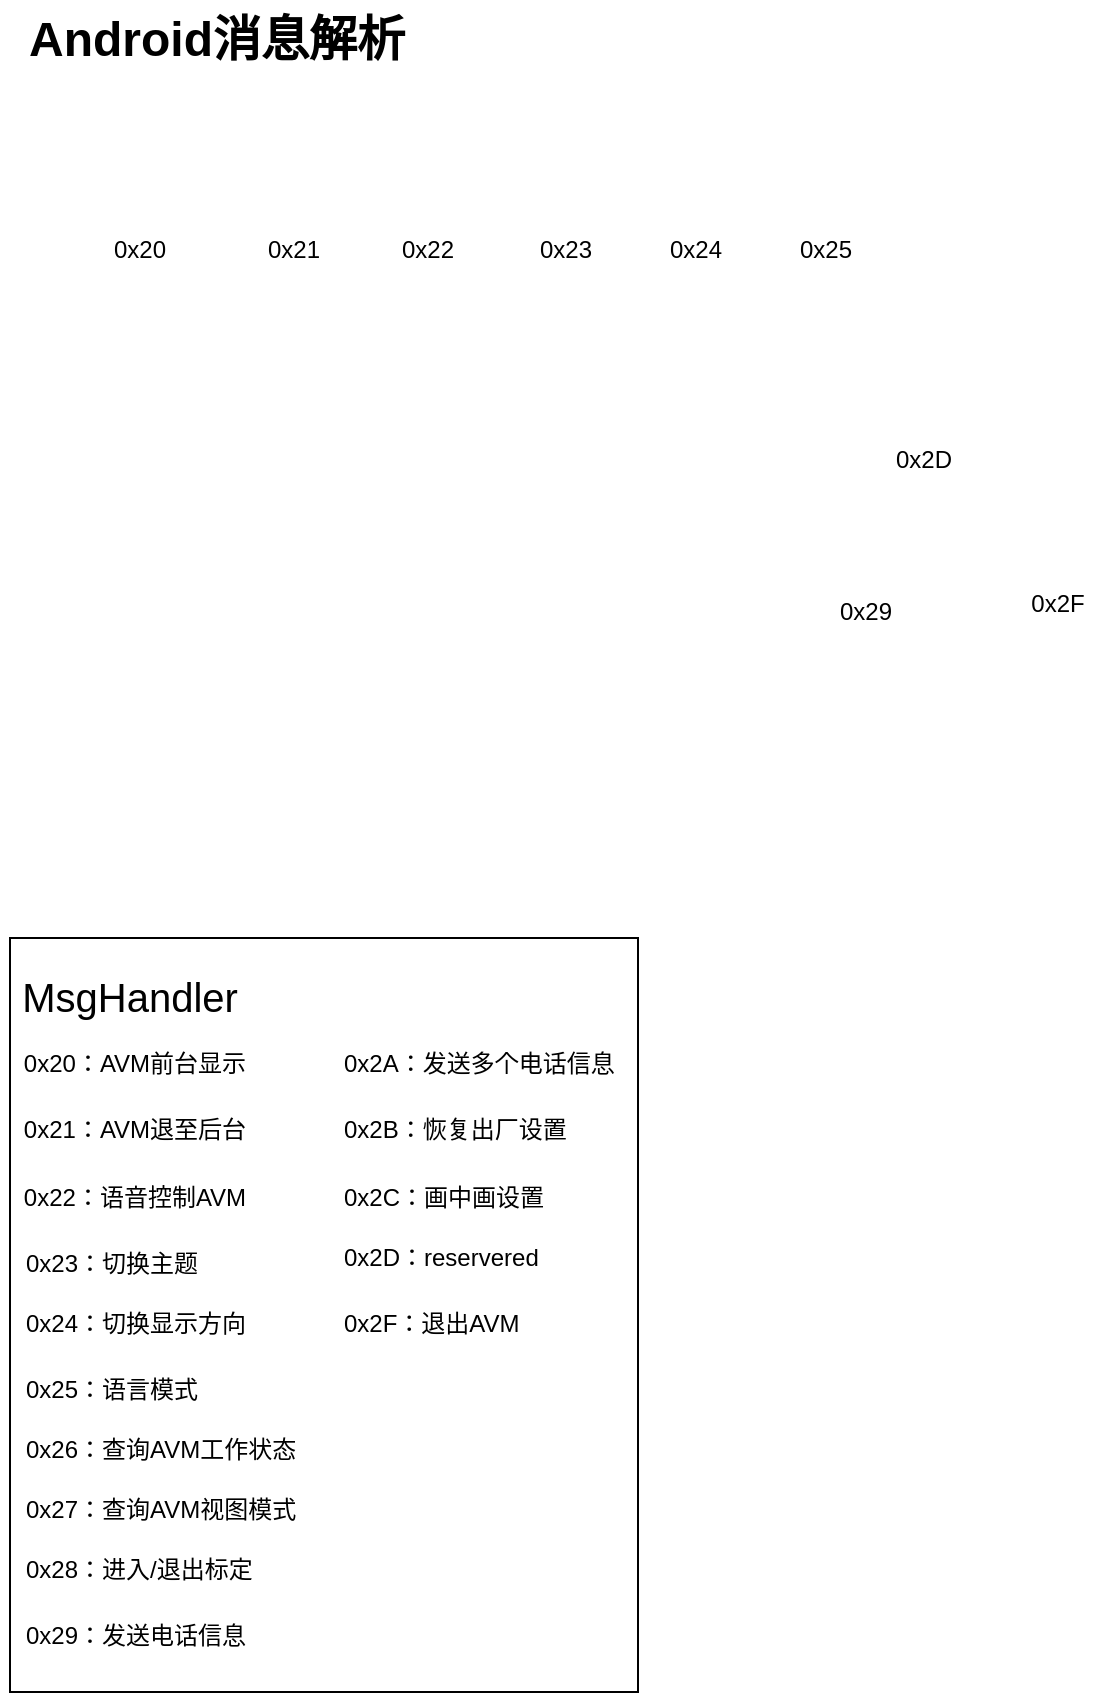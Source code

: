 <mxfile version="22.1.11" type="github">
  <diagram name="第 1 页" id="gJ-0IFceFZDGzHO0j6Qg">
    <mxGraphModel dx="622" dy="383" grid="0" gridSize="10" guides="1" tooltips="1" connect="1" arrows="1" fold="1" page="1" pageScale="1" pageWidth="827" pageHeight="1169" math="0" shadow="0">
      <root>
        <mxCell id="0" />
        <mxCell id="1" parent="0" />
        <mxCell id="mgaB8ZRoU7k9B6jFIUm_-3" value="Android消息解析" style="text;strokeColor=none;fillColor=none;html=1;fontSize=24;fontStyle=1;verticalAlign=middle;align=center;" parent="1" vertex="1">
          <mxGeometry x="100" y="43" width="100" height="40" as="geometry" />
        </mxCell>
        <mxCell id="nlna6v_LmmTtRzZrwIii-4" value="0x20" style="text;html=1;strokeColor=none;fillColor=none;align=center;verticalAlign=middle;whiteSpace=wrap;rounded=0;" vertex="1" parent="1">
          <mxGeometry x="82" y="153" width="60" height="30" as="geometry" />
        </mxCell>
        <mxCell id="nlna6v_LmmTtRzZrwIii-7" value="0x2A" style="text;html=1;strokeColor=none;fillColor=none;align=center;verticalAlign=middle;whiteSpace=wrap;rounded=0;" vertex="1" parent="1">
          <mxGeometry x="219" y="560" width="60" height="30" as="geometry" />
        </mxCell>
        <mxCell id="nlna6v_LmmTtRzZrwIii-8" value="0x29" style="text;html=1;strokeColor=none;fillColor=none;align=center;verticalAlign=middle;whiteSpace=wrap;rounded=0;" vertex="1" parent="1">
          <mxGeometry x="445" y="334" width="60" height="30" as="geometry" />
        </mxCell>
        <mxCell id="nlna6v_LmmTtRzZrwIii-12" value="0x25" style="text;html=1;strokeColor=none;fillColor=none;align=center;verticalAlign=middle;whiteSpace=wrap;rounded=0;" vertex="1" parent="1">
          <mxGeometry x="425" y="153" width="60" height="30" as="geometry" />
        </mxCell>
        <mxCell id="nlna6v_LmmTtRzZrwIii-13" value="0x24" style="text;html=1;strokeColor=none;fillColor=none;align=center;verticalAlign=middle;whiteSpace=wrap;rounded=0;" vertex="1" parent="1">
          <mxGeometry x="360" y="153" width="60" height="30" as="geometry" />
        </mxCell>
        <mxCell id="nlna6v_LmmTtRzZrwIii-14" value="0x23" style="text;html=1;strokeColor=none;fillColor=none;align=center;verticalAlign=middle;whiteSpace=wrap;rounded=0;" vertex="1" parent="1">
          <mxGeometry x="295" y="153" width="60" height="30" as="geometry" />
        </mxCell>
        <mxCell id="nlna6v_LmmTtRzZrwIii-15" value="0x22" style="text;html=1;strokeColor=none;fillColor=none;align=center;verticalAlign=middle;whiteSpace=wrap;rounded=0;" vertex="1" parent="1">
          <mxGeometry x="226" y="153" width="60" height="30" as="geometry" />
        </mxCell>
        <mxCell id="nlna6v_LmmTtRzZrwIii-16" value="0x21" style="text;html=1;strokeColor=none;fillColor=none;align=center;verticalAlign=middle;whiteSpace=wrap;rounded=0;" vertex="1" parent="1">
          <mxGeometry x="159" y="153" width="60" height="30" as="geometry" />
        </mxCell>
        <mxCell id="nlna6v_LmmTtRzZrwIii-20" value="0x2D" style="text;html=1;strokeColor=none;fillColor=none;align=center;verticalAlign=middle;whiteSpace=wrap;rounded=0;" vertex="1" parent="1">
          <mxGeometry x="474" y="258" width="60" height="30" as="geometry" />
        </mxCell>
        <mxCell id="nlna6v_LmmTtRzZrwIii-21" value="0x2F" style="text;html=1;strokeColor=none;fillColor=none;align=center;verticalAlign=middle;whiteSpace=wrap;rounded=0;" vertex="1" parent="1">
          <mxGeometry x="541" y="330" width="60" height="30" as="geometry" />
        </mxCell>
        <mxCell id="nlna6v_LmmTtRzZrwIii-23" value="" style="rounded=0;whiteSpace=wrap;html=1;" vertex="1" parent="1">
          <mxGeometry x="47" y="512" width="314" height="377" as="geometry" />
        </mxCell>
        <mxCell id="nlna6v_LmmTtRzZrwIii-25" value="MsgHandler" style="text;html=1;strokeColor=none;fillColor=none;align=center;verticalAlign=middle;whiteSpace=wrap;rounded=0;fontSize=20;" vertex="1" parent="1">
          <mxGeometry x="62" y="515" width="90" height="52" as="geometry" />
        </mxCell>
        <mxCell id="nlna6v_LmmTtRzZrwIii-26" value="0x20：AVM前台显示" style="text;html=1;strokeColor=none;fillColor=none;align=center;verticalAlign=middle;whiteSpace=wrap;rounded=0;" vertex="1" parent="1">
          <mxGeometry x="42" y="560" width="135" height="30" as="geometry" />
        </mxCell>
        <mxCell id="nlna6v_LmmTtRzZrwIii-27" value="0x21：AVM退至后台" style="text;html=1;strokeColor=none;fillColor=none;align=center;verticalAlign=middle;whiteSpace=wrap;rounded=0;" vertex="1" parent="1">
          <mxGeometry x="42" y="593" width="135" height="30" as="geometry" />
        </mxCell>
        <mxCell id="nlna6v_LmmTtRzZrwIii-28" value="0x22：语音控制AVM" style="text;html=1;strokeColor=none;fillColor=none;align=center;verticalAlign=middle;whiteSpace=wrap;rounded=0;" vertex="1" parent="1">
          <mxGeometry x="42" y="627" width="135" height="30" as="geometry" />
        </mxCell>
        <mxCell id="nlna6v_LmmTtRzZrwIii-29" value="0x23：切换主题" style="text;html=1;strokeColor=none;fillColor=none;align=left;verticalAlign=middle;whiteSpace=wrap;rounded=0;" vertex="1" parent="1">
          <mxGeometry x="53" y="660" width="135" height="30" as="geometry" />
        </mxCell>
        <mxCell id="nlna6v_LmmTtRzZrwIii-30" value="0x24：切换显示方向" style="text;html=1;strokeColor=none;fillColor=none;align=left;verticalAlign=middle;whiteSpace=wrap;rounded=0;" vertex="1" parent="1">
          <mxGeometry x="53" y="690" width="135" height="30" as="geometry" />
        </mxCell>
        <mxCell id="nlna6v_LmmTtRzZrwIii-31" value="0x25：语言模式" style="text;html=1;strokeColor=none;fillColor=none;align=left;verticalAlign=middle;whiteSpace=wrap;rounded=0;" vertex="1" parent="1">
          <mxGeometry x="53" y="723" width="135" height="30" as="geometry" />
        </mxCell>
        <mxCell id="nlna6v_LmmTtRzZrwIii-32" value="0x26：查询AVM工作状态" style="text;html=1;strokeColor=none;fillColor=none;align=left;verticalAlign=middle;whiteSpace=wrap;rounded=0;" vertex="1" parent="1">
          <mxGeometry x="53" y="753" width="147" height="30" as="geometry" />
        </mxCell>
        <mxCell id="nlna6v_LmmTtRzZrwIii-33" value="0x27：查询AVM视图模式" style="text;html=1;strokeColor=none;fillColor=none;align=left;verticalAlign=middle;whiteSpace=wrap;rounded=0;" vertex="1" parent="1">
          <mxGeometry x="53" y="783" width="146" height="30" as="geometry" />
        </mxCell>
        <mxCell id="nlna6v_LmmTtRzZrwIii-35" value="0x28：进入/退出标定" style="text;html=1;strokeColor=none;fillColor=none;align=left;verticalAlign=middle;whiteSpace=wrap;rounded=0;" vertex="1" parent="1">
          <mxGeometry x="53" y="813" width="135" height="30" as="geometry" />
        </mxCell>
        <mxCell id="nlna6v_LmmTtRzZrwIii-36" value="0x29：发送电话信息" style="text;html=1;strokeColor=none;fillColor=none;align=left;verticalAlign=middle;whiteSpace=wrap;rounded=0;" vertex="1" parent="1">
          <mxGeometry x="53" y="846" width="135" height="30" as="geometry" />
        </mxCell>
        <mxCell id="nlna6v_LmmTtRzZrwIii-37" value="0x2A：发送多个电话信息" style="text;html=1;strokeColor=none;fillColor=none;align=left;verticalAlign=middle;whiteSpace=wrap;rounded=0;" vertex="1" parent="1">
          <mxGeometry x="212" y="560" width="140" height="30" as="geometry" />
        </mxCell>
        <mxCell id="nlna6v_LmmTtRzZrwIii-38" value="0x2B：恢复出厂设置" style="text;html=1;strokeColor=none;fillColor=none;align=left;verticalAlign=middle;whiteSpace=wrap;rounded=0;" vertex="1" parent="1">
          <mxGeometry x="212" y="593" width="135" height="30" as="geometry" />
        </mxCell>
        <mxCell id="nlna6v_LmmTtRzZrwIii-39" value="0x2C：画中画设置" style="text;html=1;strokeColor=none;fillColor=none;align=left;verticalAlign=middle;whiteSpace=wrap;rounded=0;" vertex="1" parent="1">
          <mxGeometry x="212" y="627" width="135" height="30" as="geometry" />
        </mxCell>
        <mxCell id="nlna6v_LmmTtRzZrwIii-40" value="0x2D：reservered" style="text;html=1;strokeColor=none;fillColor=none;align=left;verticalAlign=middle;whiteSpace=wrap;rounded=0;" vertex="1" parent="1">
          <mxGeometry x="212" y="657" width="135" height="30" as="geometry" />
        </mxCell>
        <mxCell id="nlna6v_LmmTtRzZrwIii-41" value="0x2F：退出AVM" style="text;html=1;strokeColor=none;fillColor=none;align=left;verticalAlign=middle;whiteSpace=wrap;rounded=0;" vertex="1" parent="1">
          <mxGeometry x="212" y="690" width="135" height="30" as="geometry" />
        </mxCell>
      </root>
    </mxGraphModel>
  </diagram>
</mxfile>
